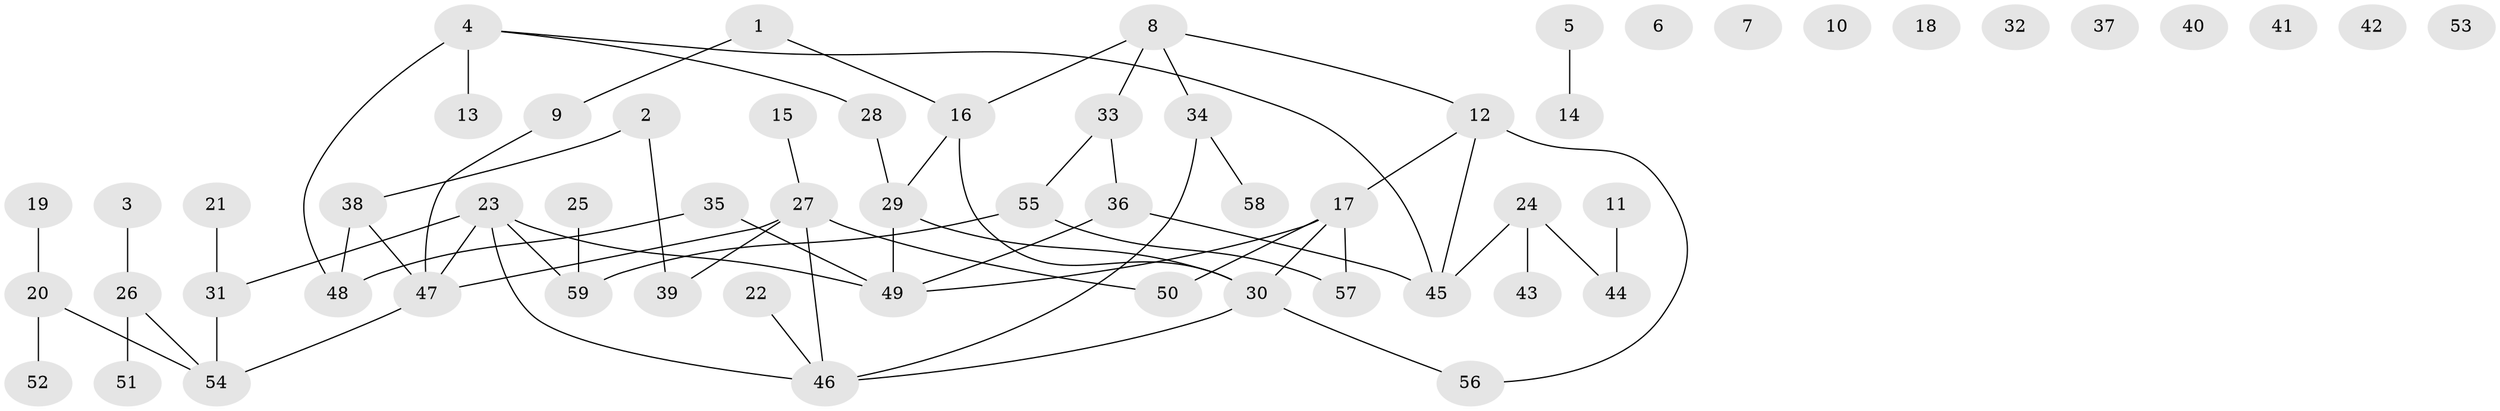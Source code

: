 // Generated by graph-tools (version 1.1) at 2025/25/03/09/25 03:25:19]
// undirected, 59 vertices, 65 edges
graph export_dot {
graph [start="1"]
  node [color=gray90,style=filled];
  1;
  2;
  3;
  4;
  5;
  6;
  7;
  8;
  9;
  10;
  11;
  12;
  13;
  14;
  15;
  16;
  17;
  18;
  19;
  20;
  21;
  22;
  23;
  24;
  25;
  26;
  27;
  28;
  29;
  30;
  31;
  32;
  33;
  34;
  35;
  36;
  37;
  38;
  39;
  40;
  41;
  42;
  43;
  44;
  45;
  46;
  47;
  48;
  49;
  50;
  51;
  52;
  53;
  54;
  55;
  56;
  57;
  58;
  59;
  1 -- 9;
  1 -- 16;
  2 -- 38;
  2 -- 39;
  3 -- 26;
  4 -- 13;
  4 -- 28;
  4 -- 45;
  4 -- 48;
  5 -- 14;
  8 -- 12;
  8 -- 16;
  8 -- 33;
  8 -- 34;
  9 -- 47;
  11 -- 44;
  12 -- 17;
  12 -- 45;
  12 -- 56;
  15 -- 27;
  16 -- 29;
  16 -- 30;
  17 -- 30;
  17 -- 49;
  17 -- 50;
  17 -- 57;
  19 -- 20;
  20 -- 52;
  20 -- 54;
  21 -- 31;
  22 -- 46;
  23 -- 31;
  23 -- 46;
  23 -- 47;
  23 -- 49;
  23 -- 59;
  24 -- 43;
  24 -- 44;
  24 -- 45;
  25 -- 59;
  26 -- 51;
  26 -- 54;
  27 -- 39;
  27 -- 46;
  27 -- 47;
  27 -- 50;
  28 -- 29;
  29 -- 30;
  29 -- 49;
  30 -- 46;
  30 -- 56;
  31 -- 54;
  33 -- 36;
  33 -- 55;
  34 -- 46;
  34 -- 58;
  35 -- 48;
  35 -- 49;
  36 -- 45;
  36 -- 49;
  38 -- 47;
  38 -- 48;
  47 -- 54;
  55 -- 57;
  55 -- 59;
}
